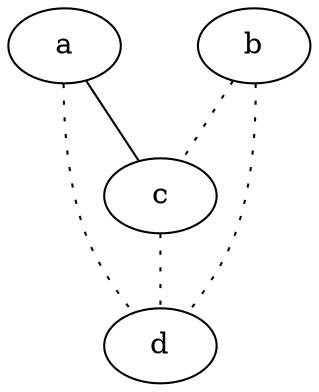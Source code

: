 graph {
a -- c;
a -- d [style=dotted];
b -- c [style=dotted];
b -- d [style=dotted];
c -- d [style=dotted];
}
